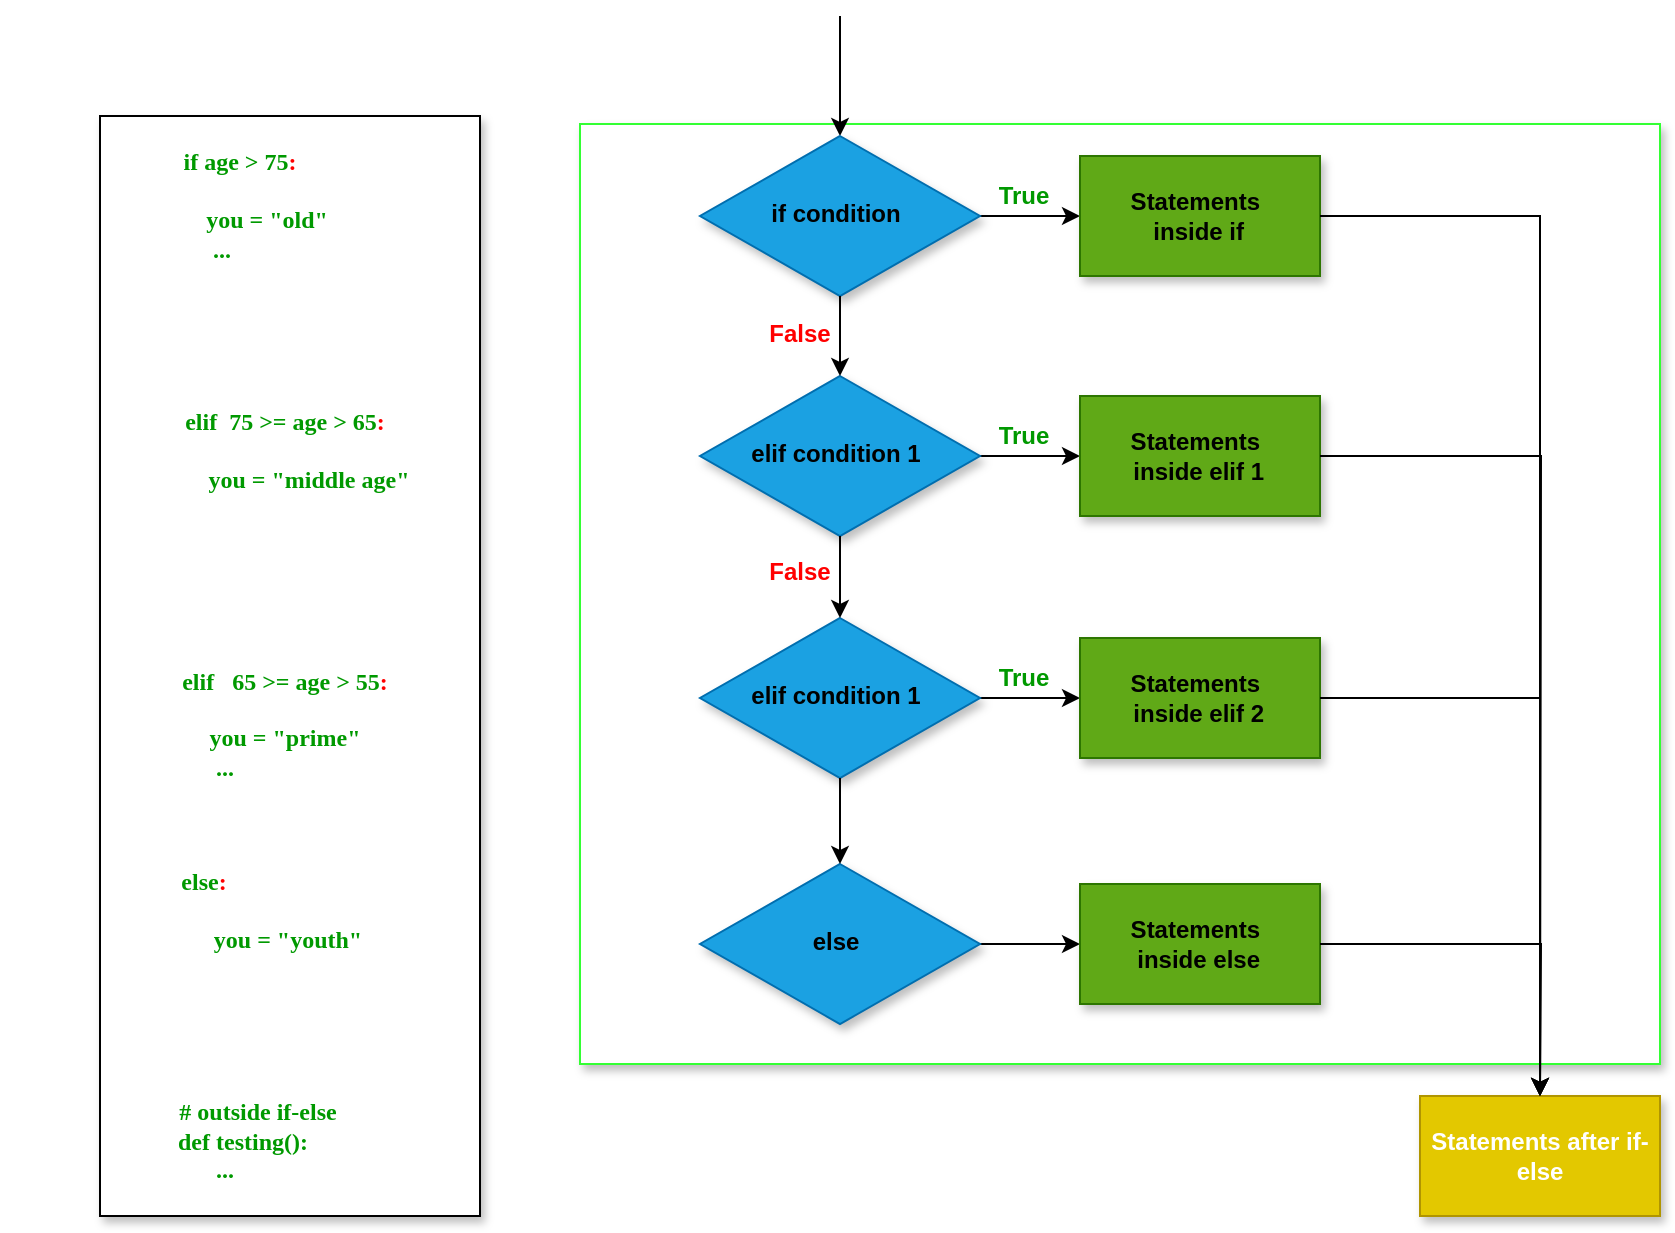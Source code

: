 <mxfile version="13.9.5" type="device"><diagram id="XBuoceKlqozpSpTMeRa0" name="Page-1"><mxGraphModel dx="1888" dy="607" grid="1" gridSize="10" guides="1" tooltips="1" connect="1" arrows="1" fold="1" page="1" pageScale="1" pageWidth="850" pageHeight="1100" math="0" shadow="0"><root><mxCell id="0"/><mxCell id="1" parent="0"/><mxCell id="j00HbIZfcqk-Klp2xLdY-43" value="" style="rounded=0;whiteSpace=wrap;html=1;shadow=1;strokeColor=#33FF33;fillColor=#ffffff;fontColor=#009900;" vertex="1" parent="1"><mxGeometry x="130" y="154" width="540" height="470" as="geometry"/></mxCell><mxCell id="NgsELUc-04DUn_-cFStg-68" value="" style="endArrow=classic;html=1;fontColor=#009900;entryX=0.5;entryY=0;entryDx=0;entryDy=0;" parent="1" edge="1"><mxGeometry width="50" height="50" relative="1" as="geometry"><mxPoint x="260" y="100" as="sourcePoint"/><mxPoint x="260" y="160" as="targetPoint"/></mxGeometry></mxCell><mxCell id="NgsELUc-04DUn_-cFStg-80" value="" style="group" parent="1" vertex="1" connectable="0"><mxGeometry x="-160" y="150" width="240" height="550" as="geometry"/></mxCell><mxCell id="NgsELUc-04DUn_-cFStg-69" value="" style="rounded=0;whiteSpace=wrap;html=1;shadow=1;strokeColor=#000000;fillColor=#ffffff;fontColor=#009900;" parent="NgsELUc-04DUn_-cFStg-80" vertex="1"><mxGeometry x="50" width="190" height="550" as="geometry"/></mxCell><mxCell id="NgsELUc-04DUn_-cFStg-67" value="&lt;b&gt;&lt;font face=&quot;Verdana&quot;&gt;if age &amp;gt; 75&lt;font color=&quot;#ff0000&quot;&gt;:&lt;/font&gt;&lt;br&gt;&amp;nbsp; &amp;nbsp; &amp;nbsp; &amp;nbsp; &lt;br&gt;&amp;nbsp; &amp;nbsp; &amp;nbsp; &amp;nbsp; &amp;nbsp;you = &quot;old&quot;&lt;br&gt;&amp;nbsp; &amp;nbsp; &amp;nbsp; &amp;nbsp;...&amp;nbsp; &amp;nbsp; &amp;nbsp; &amp;nbsp; &amp;nbsp; &amp;nbsp; &amp;nbsp;&lt;br&gt;&lt;br&gt;&lt;br&gt;&lt;br&gt;&lt;br&gt;&lt;br&gt;&amp;nbsp; &amp;nbsp; &amp;nbsp; &amp;nbsp; &amp;nbsp; &amp;nbsp; &amp;nbsp; &amp;nbsp;elif&amp;nbsp; 75 &amp;gt;= age &amp;gt; 65&lt;font color=&quot;#ff0000&quot;&gt;:&lt;/font&gt;&lt;br&gt;&lt;br&gt;&amp;nbsp; &amp;nbsp; &amp;nbsp; &amp;nbsp; &amp;nbsp; &amp;nbsp; &amp;nbsp; &amp;nbsp; &amp;nbsp; &amp;nbsp; &amp;nbsp; &amp;nbsp;you = &quot;middle age&quot;&lt;br&gt;&lt;br&gt;&lt;br&gt;&lt;br&gt;&lt;br&gt;&lt;br&gt;&lt;br&gt;&amp;nbsp; &amp;nbsp; &amp;nbsp; &amp;nbsp; &amp;nbsp; &amp;nbsp; &amp;nbsp; &amp;nbsp;elif&amp;nbsp; &amp;nbsp;65 &amp;gt;= age &amp;gt; 55&lt;font color=&quot;#ff0000&quot;&gt;:&lt;/font&gt;&lt;br&gt;&amp;nbsp; &amp;nbsp; &amp;nbsp; &amp;nbsp; &amp;nbsp; &amp;nbsp; &amp;nbsp; &amp;nbsp;&lt;br&gt;&amp;nbsp; &amp;nbsp; &amp;nbsp; &amp;nbsp; &amp;nbsp; &amp;nbsp; &amp;nbsp; &amp;nbsp;you = &quot;prime&quot;&lt;br&gt;...&amp;nbsp; &amp;nbsp; &amp;nbsp;&lt;br&gt;&lt;br&gt;&lt;br&gt;&lt;br&gt;else&lt;font color=&quot;#ff0000&quot;&gt;:&amp;nbsp; &amp;nbsp; &amp;nbsp; &amp;nbsp; &amp;nbsp; &amp;nbsp;&amp;nbsp;&lt;br&gt;&lt;/font&gt;&lt;br&gt;&amp;nbsp; &amp;nbsp; &amp;nbsp; &amp;nbsp; &amp;nbsp; &amp;nbsp; &amp;nbsp; &amp;nbsp; you = &quot;youth&quot;&lt;br&gt;&lt;br&gt;&lt;br&gt;&lt;br&gt;&lt;br&gt;&lt;br&gt;&amp;nbsp; &amp;nbsp; &amp;nbsp; &amp;nbsp;# outside if-else&amp;nbsp;&lt;br&gt;&amp;nbsp;def testing():&lt;br&gt;...&amp;nbsp; &amp;nbsp; &amp;nbsp;&lt;br&gt;&lt;/font&gt;&lt;/b&gt;" style="text;html=1;strokeColor=none;fillColor=none;align=center;verticalAlign=middle;whiteSpace=wrap;rounded=0;fontColor=#009900;" parent="NgsELUc-04DUn_-cFStg-80" vertex="1"><mxGeometry y="10.185" width="240" height="529.63" as="geometry"/></mxCell><mxCell id="NgsELUc-04DUn_-cFStg-84" value="&lt;b&gt;False&lt;/b&gt;" style="text;html=1;strokeColor=none;fillColor=none;align=center;verticalAlign=middle;whiteSpace=wrap;rounded=0;fontColor=#FF0000;" parent="1" vertex="1"><mxGeometry x="220" y="249" width="40" height="20" as="geometry"/></mxCell><mxCell id="j00HbIZfcqk-Klp2xLdY-5" value="" style="group" vertex="1" connectable="0" parent="1"><mxGeometry x="190" y="280" width="310" height="80" as="geometry"/></mxCell><mxCell id="j00HbIZfcqk-Klp2xLdY-2" style="edgeStyle=orthogonalEdgeStyle;rounded=0;orthogonalLoop=1;jettySize=auto;html=1;exitX=1;exitY=0.5;exitDx=0;exitDy=0;fontColor=#009900;" edge="1" parent="j00HbIZfcqk-Klp2xLdY-5" source="NgsELUc-04DUn_-cFStg-11"><mxGeometry relative="1" as="geometry"><mxPoint x="190" y="40" as="targetPoint"/></mxGeometry></mxCell><mxCell id="NgsELUc-04DUn_-cFStg-11" value="" style="rhombus;whiteSpace=wrap;html=1;fillColor=#1ba1e2;strokeColor=#006EAF;fontColor=#ffffff;shadow=1;" parent="j00HbIZfcqk-Klp2xLdY-5" vertex="1"><mxGeometry width="140" height="80" as="geometry"/></mxCell><mxCell id="NgsELUc-04DUn_-cFStg-12" value="&lt;b&gt;elif condition 1&lt;/b&gt;" style="text;html=1;strokeColor=none;fillColor=none;align=center;verticalAlign=middle;whiteSpace=wrap;rounded=0;" parent="j00HbIZfcqk-Klp2xLdY-5" vertex="1"><mxGeometry x="20" y="29" width="96" height="20" as="geometry"/></mxCell><mxCell id="j00HbIZfcqk-Klp2xLdY-1" value="" style="group" vertex="1" connectable="0" parent="j00HbIZfcqk-Klp2xLdY-5"><mxGeometry x="190" y="10" width="120" height="60" as="geometry"/></mxCell><mxCell id="NgsELUc-04DUn_-cFStg-13" value="" style="rounded=0;whiteSpace=wrap;html=1;fillColor=#60a917;strokeColor=#2D7600;fontColor=#ffffff;shadow=1;" parent="j00HbIZfcqk-Klp2xLdY-1" vertex="1"><mxGeometry width="120" height="60" as="geometry"/></mxCell><mxCell id="NgsELUc-04DUn_-cFStg-73" value="&lt;b&gt;&amp;nbsp; &amp;nbsp; &amp;nbsp;Statements&amp;nbsp; &amp;nbsp; &amp;nbsp; &amp;nbsp;inside elif 1&lt;/b&gt;" style="text;html=1;strokeColor=none;fillColor=none;align=center;verticalAlign=middle;whiteSpace=wrap;rounded=0;" parent="j00HbIZfcqk-Klp2xLdY-1" vertex="1"><mxGeometry x="6" y="20" width="90" height="20" as="geometry"/></mxCell><mxCell id="j00HbIZfcqk-Klp2xLdY-3" value="&lt;b&gt;&lt;font color=&quot;#009900&quot;&gt;True&lt;/font&gt;&lt;/b&gt;" style="text;html=1;strokeColor=none;fillColor=none;align=center;verticalAlign=middle;whiteSpace=wrap;rounded=0;fontColor=#FF0000;" vertex="1" parent="j00HbIZfcqk-Klp2xLdY-5"><mxGeometry x="142" y="20" width="40" height="20" as="geometry"/></mxCell><mxCell id="j00HbIZfcqk-Klp2xLdY-6" value="" style="group" vertex="1" connectable="0" parent="1"><mxGeometry x="190" y="160" width="310" height="80" as="geometry"/></mxCell><mxCell id="j00HbIZfcqk-Klp2xLdY-7" style="edgeStyle=orthogonalEdgeStyle;rounded=0;orthogonalLoop=1;jettySize=auto;html=1;exitX=1;exitY=0.5;exitDx=0;exitDy=0;fontColor=#009900;" edge="1" parent="j00HbIZfcqk-Klp2xLdY-6" source="j00HbIZfcqk-Klp2xLdY-8"><mxGeometry relative="1" as="geometry"><mxPoint x="190" y="40" as="targetPoint"/></mxGeometry></mxCell><mxCell id="j00HbIZfcqk-Klp2xLdY-8" value="" style="rhombus;whiteSpace=wrap;html=1;fillColor=#1ba1e2;strokeColor=#006EAF;fontColor=#ffffff;shadow=1;" vertex="1" parent="j00HbIZfcqk-Klp2xLdY-6"><mxGeometry width="140" height="80" as="geometry"/></mxCell><mxCell id="j00HbIZfcqk-Klp2xLdY-9" value="&lt;b&gt;if condition&lt;/b&gt;" style="text;html=1;strokeColor=none;fillColor=none;align=center;verticalAlign=middle;whiteSpace=wrap;rounded=0;" vertex="1" parent="j00HbIZfcqk-Klp2xLdY-6"><mxGeometry x="20" y="29" width="96" height="20" as="geometry"/></mxCell><mxCell id="j00HbIZfcqk-Klp2xLdY-10" value="" style="group" vertex="1" connectable="0" parent="j00HbIZfcqk-Klp2xLdY-6"><mxGeometry x="190" y="10" width="120" height="60" as="geometry"/></mxCell><mxCell id="j00HbIZfcqk-Klp2xLdY-11" value="" style="rounded=0;whiteSpace=wrap;html=1;fillColor=#60a917;strokeColor=#2D7600;fontColor=#ffffff;shadow=1;" vertex="1" parent="j00HbIZfcqk-Klp2xLdY-10"><mxGeometry width="120" height="60" as="geometry"/></mxCell><mxCell id="j00HbIZfcqk-Klp2xLdY-12" value="&lt;b&gt;&amp;nbsp; &amp;nbsp; &amp;nbsp;Statements&amp;nbsp; &amp;nbsp; &amp;nbsp; &amp;nbsp;inside if&lt;/b&gt;" style="text;html=1;strokeColor=none;fillColor=none;align=center;verticalAlign=middle;whiteSpace=wrap;rounded=0;" vertex="1" parent="j00HbIZfcqk-Klp2xLdY-10"><mxGeometry x="6" y="20" width="90" height="20" as="geometry"/></mxCell><mxCell id="j00HbIZfcqk-Klp2xLdY-13" value="&lt;b&gt;&lt;font color=&quot;#009900&quot;&gt;True&lt;/font&gt;&lt;/b&gt;" style="text;html=1;strokeColor=none;fillColor=none;align=center;verticalAlign=middle;whiteSpace=wrap;rounded=0;fontColor=#FF0000;" vertex="1" parent="j00HbIZfcqk-Klp2xLdY-6"><mxGeometry x="142" y="20" width="40" height="20" as="geometry"/></mxCell><mxCell id="j00HbIZfcqk-Klp2xLdY-14" style="edgeStyle=orthogonalEdgeStyle;rounded=0;orthogonalLoop=1;jettySize=auto;html=1;exitX=0.5;exitY=1;exitDx=0;exitDy=0;entryX=0.5;entryY=0;entryDx=0;entryDy=0;fontColor=#009900;" edge="1" parent="1" source="j00HbIZfcqk-Klp2xLdY-8" target="NgsELUc-04DUn_-cFStg-11"><mxGeometry relative="1" as="geometry"/></mxCell><mxCell id="j00HbIZfcqk-Klp2xLdY-15" value="" style="group" vertex="1" connectable="0" parent="1"><mxGeometry x="190" y="401" width="310" height="80" as="geometry"/></mxCell><mxCell id="j00HbIZfcqk-Klp2xLdY-16" style="edgeStyle=orthogonalEdgeStyle;rounded=0;orthogonalLoop=1;jettySize=auto;html=1;exitX=1;exitY=0.5;exitDx=0;exitDy=0;fontColor=#009900;" edge="1" parent="j00HbIZfcqk-Klp2xLdY-15" source="j00HbIZfcqk-Klp2xLdY-17"><mxGeometry relative="1" as="geometry"><mxPoint x="190" y="40" as="targetPoint"/></mxGeometry></mxCell><mxCell id="j00HbIZfcqk-Klp2xLdY-17" value="" style="rhombus;whiteSpace=wrap;html=1;fillColor=#1ba1e2;strokeColor=#006EAF;fontColor=#ffffff;shadow=1;" vertex="1" parent="j00HbIZfcqk-Klp2xLdY-15"><mxGeometry width="140" height="80" as="geometry"/></mxCell><mxCell id="j00HbIZfcqk-Klp2xLdY-18" value="&lt;b&gt;elif condition 1&lt;/b&gt;" style="text;html=1;strokeColor=none;fillColor=none;align=center;verticalAlign=middle;whiteSpace=wrap;rounded=0;" vertex="1" parent="j00HbIZfcqk-Klp2xLdY-15"><mxGeometry x="20" y="29" width="96" height="20" as="geometry"/></mxCell><mxCell id="j00HbIZfcqk-Klp2xLdY-19" value="" style="group" vertex="1" connectable="0" parent="j00HbIZfcqk-Klp2xLdY-15"><mxGeometry x="190" y="10" width="120" height="60" as="geometry"/></mxCell><mxCell id="j00HbIZfcqk-Klp2xLdY-20" value="" style="rounded=0;whiteSpace=wrap;html=1;fillColor=#60a917;strokeColor=#2D7600;fontColor=#ffffff;shadow=1;" vertex="1" parent="j00HbIZfcqk-Klp2xLdY-19"><mxGeometry width="120" height="60" as="geometry"/></mxCell><mxCell id="j00HbIZfcqk-Klp2xLdY-21" value="&lt;b&gt;&amp;nbsp; &amp;nbsp; &amp;nbsp;Statements&amp;nbsp; &amp;nbsp; &amp;nbsp; &amp;nbsp;inside elif 2&lt;/b&gt;" style="text;html=1;strokeColor=none;fillColor=none;align=center;verticalAlign=middle;whiteSpace=wrap;rounded=0;" vertex="1" parent="j00HbIZfcqk-Klp2xLdY-19"><mxGeometry x="6" y="20" width="90" height="20" as="geometry"/></mxCell><mxCell id="j00HbIZfcqk-Klp2xLdY-22" value="&lt;b&gt;&lt;font color=&quot;#009900&quot;&gt;True&lt;/font&gt;&lt;/b&gt;" style="text;html=1;strokeColor=none;fillColor=none;align=center;verticalAlign=middle;whiteSpace=wrap;rounded=0;fontColor=#FF0000;" vertex="1" parent="j00HbIZfcqk-Klp2xLdY-15"><mxGeometry x="142" y="20" width="40" height="20" as="geometry"/></mxCell><mxCell id="j00HbIZfcqk-Klp2xLdY-24" style="edgeStyle=orthogonalEdgeStyle;rounded=0;orthogonalLoop=1;jettySize=auto;html=1;exitX=0.5;exitY=1;exitDx=0;exitDy=0;entryX=0.5;entryY=0;entryDx=0;entryDy=0;fontColor=#009900;" edge="1" parent="1" source="NgsELUc-04DUn_-cFStg-11" target="j00HbIZfcqk-Klp2xLdY-17"><mxGeometry relative="1" as="geometry"/></mxCell><mxCell id="j00HbIZfcqk-Klp2xLdY-25" value="&lt;b&gt;False&lt;/b&gt;" style="text;html=1;strokeColor=none;fillColor=none;align=center;verticalAlign=middle;whiteSpace=wrap;rounded=0;fontColor=#FF0000;" vertex="1" parent="1"><mxGeometry x="220" y="368" width="40" height="20" as="geometry"/></mxCell><mxCell id="NgsELUc-04DUn_-cFStg-39" value="&lt;b&gt;Statements after if-else&lt;/b&gt;" style="rounded=0;whiteSpace=wrap;html=1;fillColor=#e3c800;strokeColor=#B09500;fontColor=#ffffff;shadow=1;" parent="1" vertex="1"><mxGeometry x="550" y="640" width="120" height="60" as="geometry"/></mxCell><mxCell id="j00HbIZfcqk-Klp2xLdY-27" value="" style="group" vertex="1" connectable="0" parent="1"><mxGeometry x="190" y="524" width="310" height="80" as="geometry"/></mxCell><mxCell id="j00HbIZfcqk-Klp2xLdY-28" style="edgeStyle=orthogonalEdgeStyle;rounded=0;orthogonalLoop=1;jettySize=auto;html=1;exitX=1;exitY=0.5;exitDx=0;exitDy=0;fontColor=#009900;" edge="1" parent="j00HbIZfcqk-Klp2xLdY-27" source="j00HbIZfcqk-Klp2xLdY-29"><mxGeometry relative="1" as="geometry"><mxPoint x="190" y="40" as="targetPoint"/></mxGeometry></mxCell><mxCell id="j00HbIZfcqk-Klp2xLdY-29" value="" style="rhombus;whiteSpace=wrap;html=1;fillColor=#1ba1e2;strokeColor=#006EAF;fontColor=#ffffff;shadow=1;" vertex="1" parent="j00HbIZfcqk-Klp2xLdY-27"><mxGeometry width="140" height="80" as="geometry"/></mxCell><mxCell id="j00HbIZfcqk-Klp2xLdY-30" value="&lt;b&gt;else&lt;/b&gt;" style="text;html=1;strokeColor=none;fillColor=none;align=center;verticalAlign=middle;whiteSpace=wrap;rounded=0;" vertex="1" parent="j00HbIZfcqk-Klp2xLdY-27"><mxGeometry x="20" y="29" width="96" height="20" as="geometry"/></mxCell><mxCell id="j00HbIZfcqk-Klp2xLdY-31" value="" style="group" vertex="1" connectable="0" parent="j00HbIZfcqk-Klp2xLdY-27"><mxGeometry x="190" y="10" width="120" height="60" as="geometry"/></mxCell><mxCell id="j00HbIZfcqk-Klp2xLdY-32" value="" style="rounded=0;whiteSpace=wrap;html=1;fillColor=#60a917;strokeColor=#2D7600;fontColor=#ffffff;shadow=1;" vertex="1" parent="j00HbIZfcqk-Klp2xLdY-31"><mxGeometry width="120" height="60" as="geometry"/></mxCell><mxCell id="j00HbIZfcqk-Klp2xLdY-33" value="&lt;b&gt;&amp;nbsp; &amp;nbsp; &amp;nbsp;Statements&amp;nbsp; &amp;nbsp; &amp;nbsp; &amp;nbsp;inside else&lt;/b&gt;" style="text;html=1;strokeColor=none;fillColor=none;align=center;verticalAlign=middle;whiteSpace=wrap;rounded=0;" vertex="1" parent="j00HbIZfcqk-Klp2xLdY-31"><mxGeometry x="6" y="20" width="90" height="20" as="geometry"/></mxCell><mxCell id="j00HbIZfcqk-Klp2xLdY-36" style="edgeStyle=orthogonalEdgeStyle;rounded=0;orthogonalLoop=1;jettySize=auto;html=1;exitX=0.5;exitY=1;exitDx=0;exitDy=0;entryX=0.5;entryY=0;entryDx=0;entryDy=0;fontColor=#009900;" edge="1" parent="1" source="j00HbIZfcqk-Klp2xLdY-17" target="j00HbIZfcqk-Klp2xLdY-29"><mxGeometry relative="1" as="geometry"/></mxCell><mxCell id="j00HbIZfcqk-Klp2xLdY-37" style="edgeStyle=orthogonalEdgeStyle;rounded=0;orthogonalLoop=1;jettySize=auto;html=1;exitX=1;exitY=0.5;exitDx=0;exitDy=0;entryX=0.5;entryY=0;entryDx=0;entryDy=0;fontColor=#009900;" edge="1" parent="1" source="j00HbIZfcqk-Klp2xLdY-11" target="NgsELUc-04DUn_-cFStg-39"><mxGeometry relative="1" as="geometry"/></mxCell><mxCell id="j00HbIZfcqk-Klp2xLdY-38" style="edgeStyle=orthogonalEdgeStyle;rounded=0;orthogonalLoop=1;jettySize=auto;html=1;exitX=1;exitY=0.5;exitDx=0;exitDy=0;fontColor=#009900;" edge="1" parent="1" source="NgsELUc-04DUn_-cFStg-13"><mxGeometry relative="1" as="geometry"><mxPoint x="610" y="640" as="targetPoint"/></mxGeometry></mxCell><mxCell id="j00HbIZfcqk-Klp2xLdY-39" style="edgeStyle=orthogonalEdgeStyle;rounded=0;orthogonalLoop=1;jettySize=auto;html=1;exitX=1;exitY=0.5;exitDx=0;exitDy=0;entryX=0.5;entryY=0;entryDx=0;entryDy=0;fontColor=#009900;" edge="1" parent="1" source="j00HbIZfcqk-Klp2xLdY-20" target="NgsELUc-04DUn_-cFStg-39"><mxGeometry relative="1" as="geometry"/></mxCell><mxCell id="j00HbIZfcqk-Klp2xLdY-40" style="edgeStyle=orthogonalEdgeStyle;rounded=0;orthogonalLoop=1;jettySize=auto;html=1;exitX=1;exitY=0.5;exitDx=0;exitDy=0;fontColor=#009900;" edge="1" parent="1" source="j00HbIZfcqk-Klp2xLdY-32"><mxGeometry relative="1" as="geometry"><mxPoint x="610" y="640" as="targetPoint"/></mxGeometry></mxCell></root></mxGraphModel></diagram></mxfile>